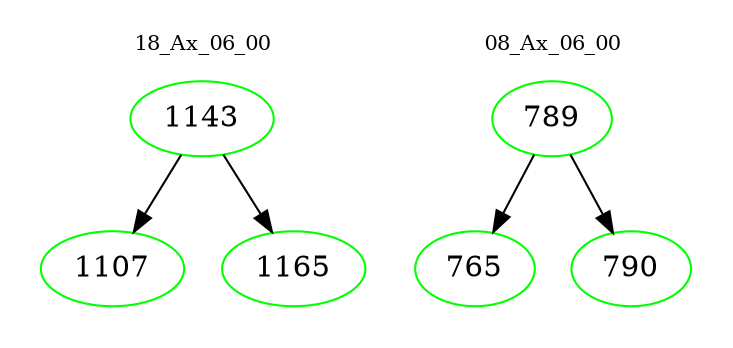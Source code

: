 digraph{
subgraph cluster_0 {
color = white
label = "18_Ax_06_00";
fontsize=10;
T0_1143 [label="1143", color="green"]
T0_1143 -> T0_1107 [color="black"]
T0_1107 [label="1107", color="green"]
T0_1143 -> T0_1165 [color="black"]
T0_1165 [label="1165", color="green"]
}
subgraph cluster_1 {
color = white
label = "08_Ax_06_00";
fontsize=10;
T1_789 [label="789", color="green"]
T1_789 -> T1_765 [color="black"]
T1_765 [label="765", color="green"]
T1_789 -> T1_790 [color="black"]
T1_790 [label="790", color="green"]
}
}
